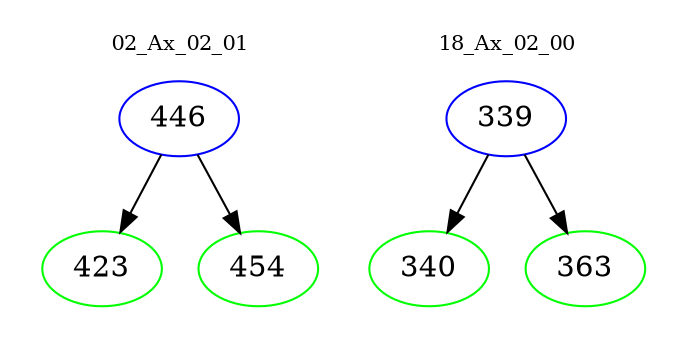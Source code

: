 digraph{
subgraph cluster_0 {
color = white
label = "02_Ax_02_01";
fontsize=10;
T0_446 [label="446", color="blue"]
T0_446 -> T0_423 [color="black"]
T0_423 [label="423", color="green"]
T0_446 -> T0_454 [color="black"]
T0_454 [label="454", color="green"]
}
subgraph cluster_1 {
color = white
label = "18_Ax_02_00";
fontsize=10;
T1_339 [label="339", color="blue"]
T1_339 -> T1_340 [color="black"]
T1_340 [label="340", color="green"]
T1_339 -> T1_363 [color="black"]
T1_363 [label="363", color="green"]
}
}
